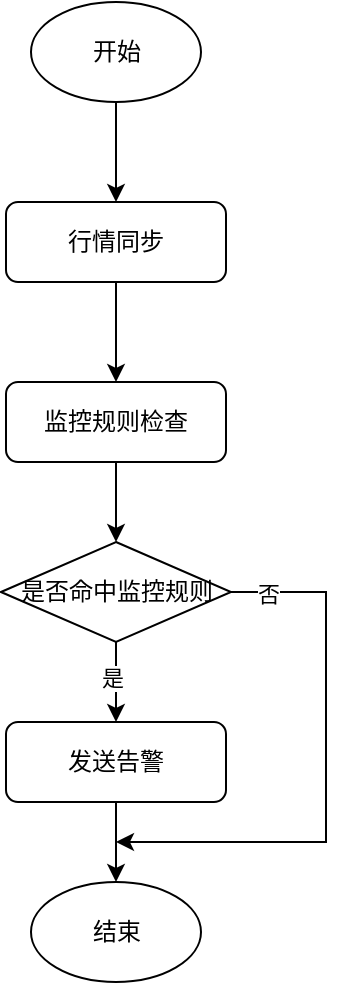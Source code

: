 <mxfile version="26.0.5">
  <diagram name="第 1 页" id="UgAic4va1u5n7OuIu1Mj">
    <mxGraphModel dx="1050" dy="541" grid="1" gridSize="10" guides="1" tooltips="1" connect="1" arrows="1" fold="1" page="1" pageScale="1" pageWidth="827" pageHeight="1169" math="0" shadow="0">
      <root>
        <mxCell id="0" />
        <mxCell id="1" parent="0" />
        <mxCell id="Y0Scn42HUHjhEd6iXf1n-6" style="edgeStyle=orthogonalEdgeStyle;rounded=0;orthogonalLoop=1;jettySize=auto;html=1;entryX=0.5;entryY=0;entryDx=0;entryDy=0;" edge="1" parent="1" source="Y0Scn42HUHjhEd6iXf1n-1" target="Y0Scn42HUHjhEd6iXf1n-3">
          <mxGeometry relative="1" as="geometry" />
        </mxCell>
        <mxCell id="Y0Scn42HUHjhEd6iXf1n-1" value="行情同步" style="rounded=1;whiteSpace=wrap;html=1;" vertex="1" parent="1">
          <mxGeometry x="230" y="120" width="110" height="40" as="geometry" />
        </mxCell>
        <mxCell id="Y0Scn42HUHjhEd6iXf1n-7" style="edgeStyle=orthogonalEdgeStyle;rounded=0;orthogonalLoop=1;jettySize=auto;html=1;entryX=0.5;entryY=0;entryDx=0;entryDy=0;" edge="1" parent="1" source="Y0Scn42HUHjhEd6iXf1n-3" target="Y0Scn42HUHjhEd6iXf1n-4">
          <mxGeometry relative="1" as="geometry" />
        </mxCell>
        <mxCell id="Y0Scn42HUHjhEd6iXf1n-3" value="监控规则检查" style="rounded=1;whiteSpace=wrap;html=1;" vertex="1" parent="1">
          <mxGeometry x="230" y="210" width="110" height="40" as="geometry" />
        </mxCell>
        <mxCell id="Y0Scn42HUHjhEd6iXf1n-8" style="edgeStyle=orthogonalEdgeStyle;rounded=0;orthogonalLoop=1;jettySize=auto;html=1;entryX=0.5;entryY=0;entryDx=0;entryDy=0;" edge="1" parent="1" source="Y0Scn42HUHjhEd6iXf1n-4" target="Y0Scn42HUHjhEd6iXf1n-5">
          <mxGeometry relative="1" as="geometry" />
        </mxCell>
        <mxCell id="Y0Scn42HUHjhEd6iXf1n-9" value="是" style="edgeLabel;html=1;align=center;verticalAlign=middle;resizable=0;points=[];" vertex="1" connectable="0" parent="Y0Scn42HUHjhEd6iXf1n-8">
          <mxGeometry x="-0.11" y="-2" relative="1" as="geometry">
            <mxPoint as="offset" />
          </mxGeometry>
        </mxCell>
        <mxCell id="Y0Scn42HUHjhEd6iXf1n-15" style="edgeStyle=orthogonalEdgeStyle;rounded=0;orthogonalLoop=1;jettySize=auto;html=1;" edge="1" parent="1" source="Y0Scn42HUHjhEd6iXf1n-4">
          <mxGeometry relative="1" as="geometry">
            <mxPoint x="285" y="440" as="targetPoint" />
            <Array as="points">
              <mxPoint x="390" y="315" />
              <mxPoint x="390" y="440" />
              <mxPoint x="328" y="440" />
            </Array>
          </mxGeometry>
        </mxCell>
        <mxCell id="Y0Scn42HUHjhEd6iXf1n-16" value="否" style="edgeLabel;html=1;align=center;verticalAlign=middle;resizable=0;points=[];" vertex="1" connectable="0" parent="Y0Scn42HUHjhEd6iXf1n-15">
          <mxGeometry x="-0.868" y="-1" relative="1" as="geometry">
            <mxPoint as="offset" />
          </mxGeometry>
        </mxCell>
        <mxCell id="Y0Scn42HUHjhEd6iXf1n-4" value="是否命中监控规则" style="rhombus;whiteSpace=wrap;html=1;" vertex="1" parent="1">
          <mxGeometry x="227.5" y="290" width="115" height="50" as="geometry" />
        </mxCell>
        <mxCell id="Y0Scn42HUHjhEd6iXf1n-14" style="edgeStyle=orthogonalEdgeStyle;rounded=0;orthogonalLoop=1;jettySize=auto;html=1;exitX=0.5;exitY=1;exitDx=0;exitDy=0;entryX=0.5;entryY=0;entryDx=0;entryDy=0;" edge="1" parent="1" source="Y0Scn42HUHjhEd6iXf1n-5" target="Y0Scn42HUHjhEd6iXf1n-11">
          <mxGeometry relative="1" as="geometry" />
        </mxCell>
        <mxCell id="Y0Scn42HUHjhEd6iXf1n-5" value="发送告警" style="rounded=1;whiteSpace=wrap;html=1;" vertex="1" parent="1">
          <mxGeometry x="230" y="380" width="110" height="40" as="geometry" />
        </mxCell>
        <mxCell id="Y0Scn42HUHjhEd6iXf1n-11" value="结束" style="ellipse;whiteSpace=wrap;html=1;" vertex="1" parent="1">
          <mxGeometry x="242.5" y="460" width="85" height="50" as="geometry" />
        </mxCell>
        <mxCell id="Y0Scn42HUHjhEd6iXf1n-13" style="edgeStyle=orthogonalEdgeStyle;rounded=0;orthogonalLoop=1;jettySize=auto;html=1;entryX=0.5;entryY=0;entryDx=0;entryDy=0;" edge="1" parent="1" source="Y0Scn42HUHjhEd6iXf1n-12" target="Y0Scn42HUHjhEd6iXf1n-1">
          <mxGeometry relative="1" as="geometry" />
        </mxCell>
        <mxCell id="Y0Scn42HUHjhEd6iXf1n-12" value="开始" style="ellipse;whiteSpace=wrap;html=1;" vertex="1" parent="1">
          <mxGeometry x="242.5" y="20" width="85" height="50" as="geometry" />
        </mxCell>
      </root>
    </mxGraphModel>
  </diagram>
</mxfile>
